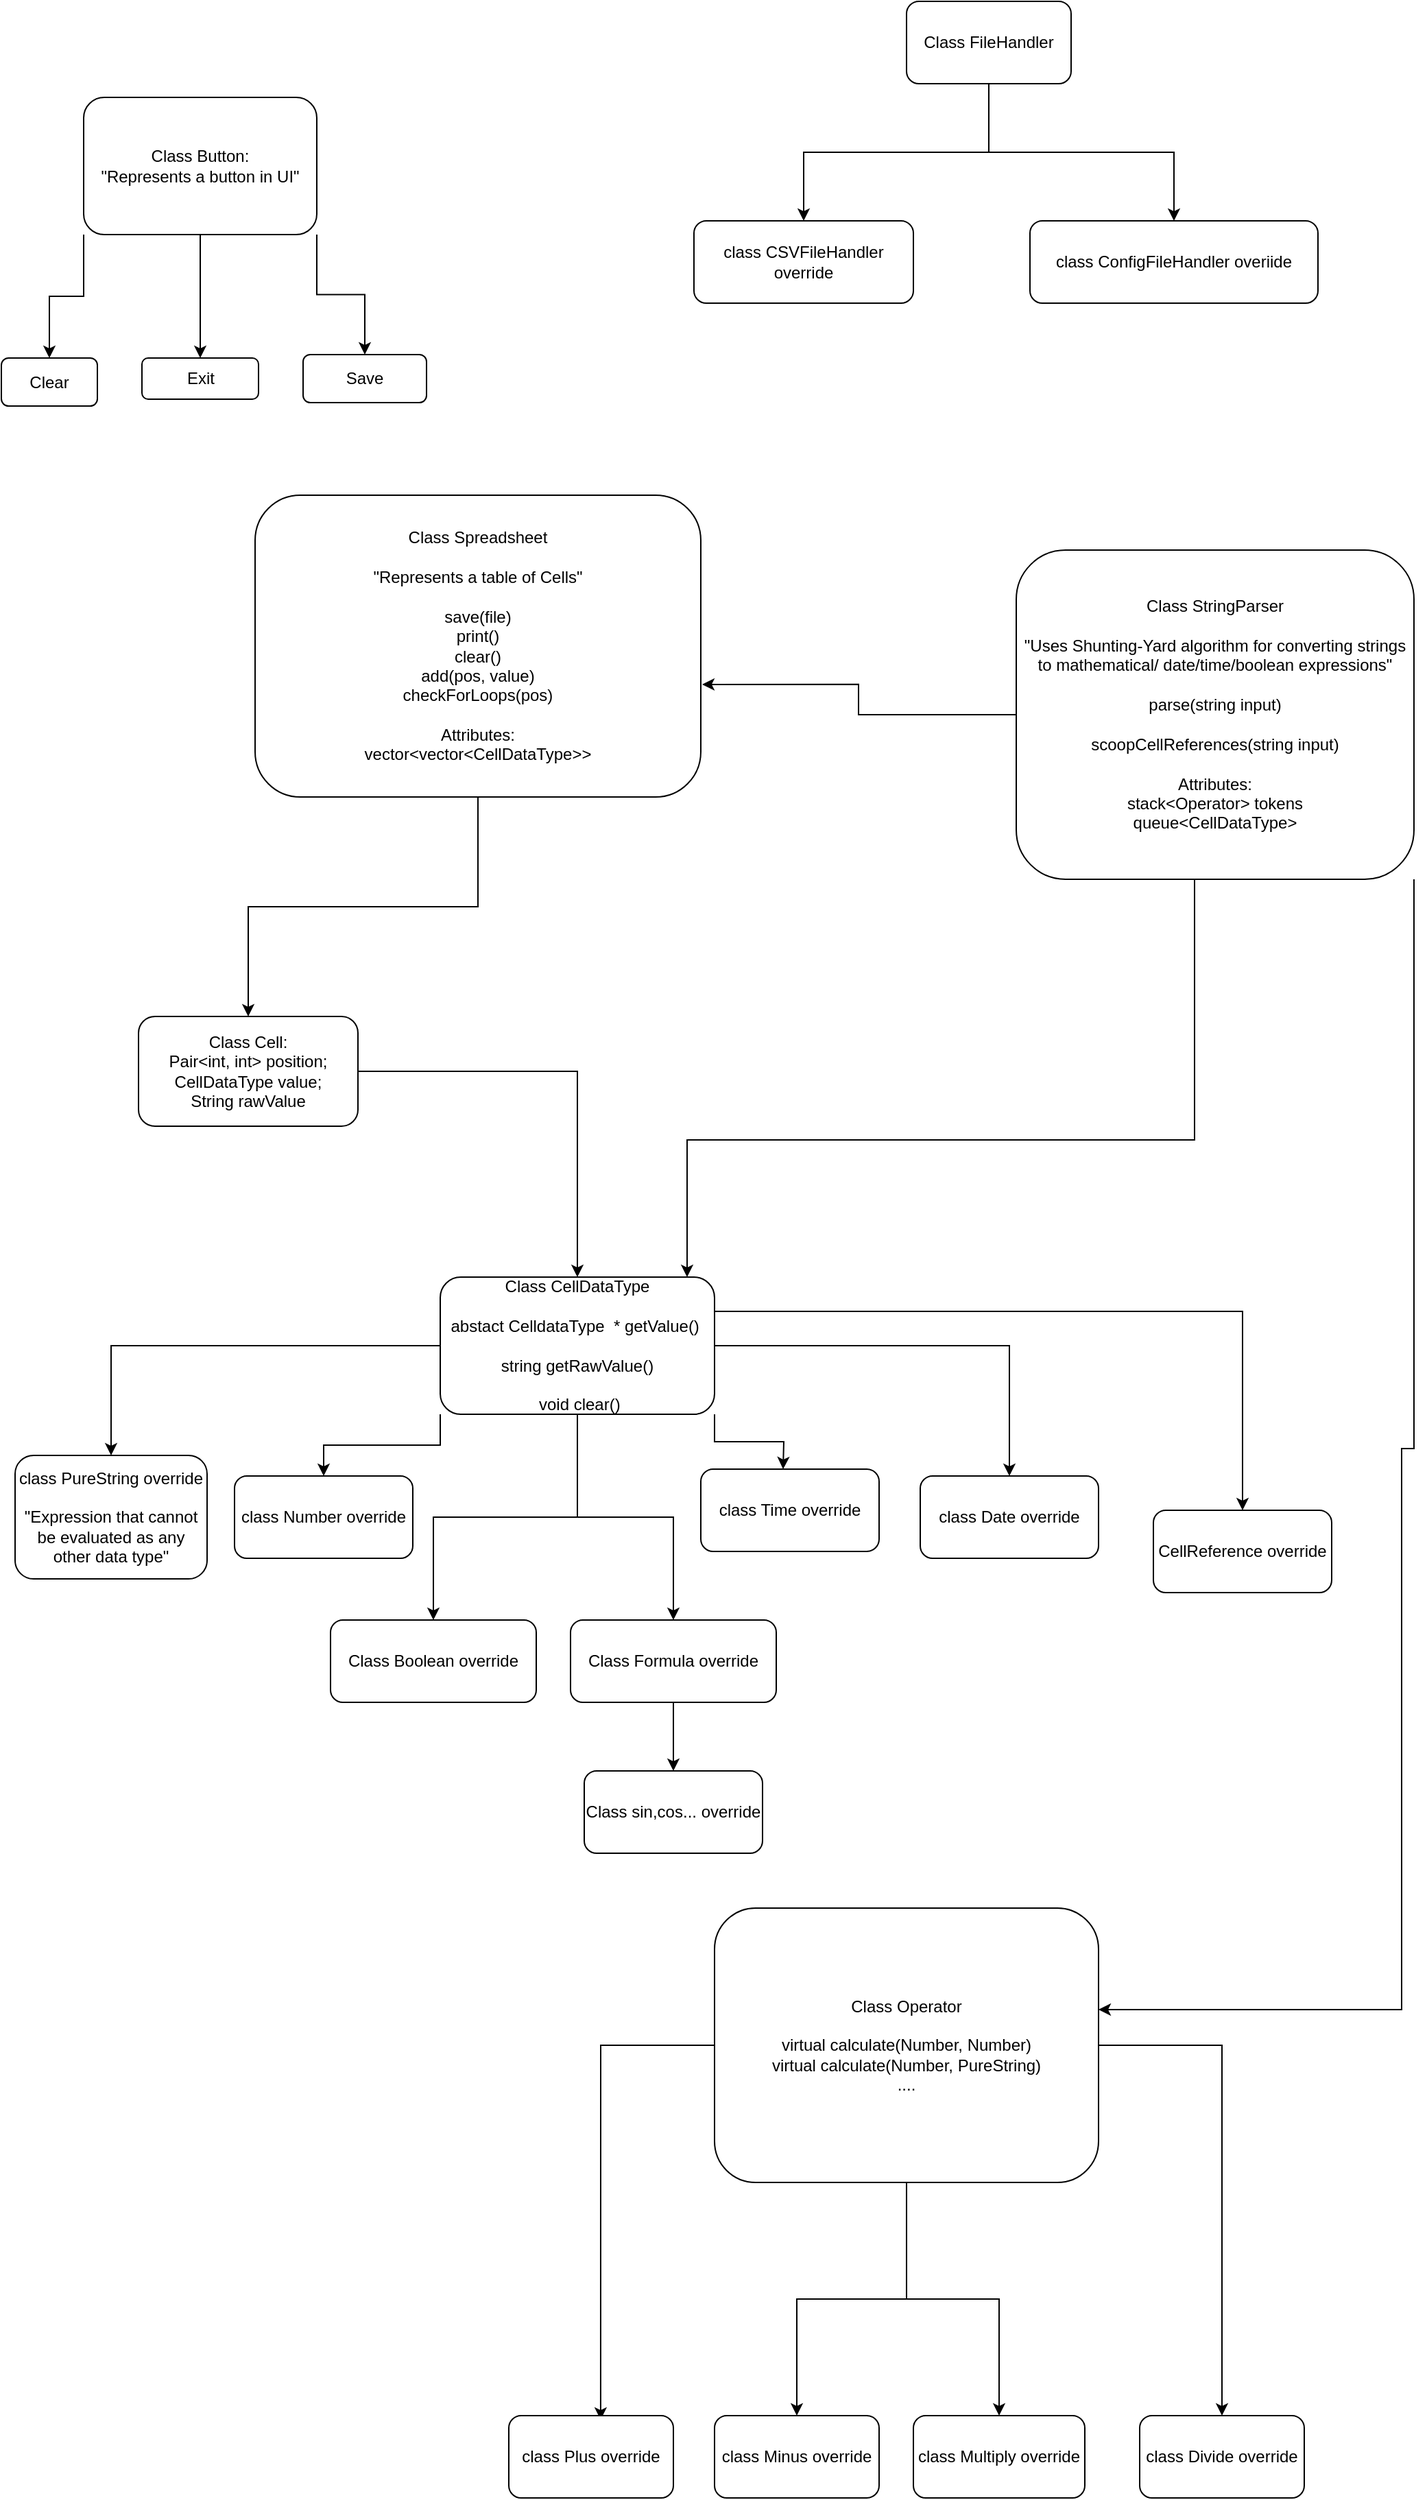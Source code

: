 <mxfile version="21.2.9" type="device" pages="2">
  <diagram id="R2lEEEUBdFMjLlhIrx00" name="Page-1">
    <mxGraphModel dx="1320" dy="779" grid="1" gridSize="10" guides="1" tooltips="1" connect="1" arrows="1" fold="1" page="1" pageScale="1" pageWidth="1100" pageHeight="850" math="0" shadow="0" extFonts="Permanent Marker^https://fonts.googleapis.com/css?family=Permanent+Marker">
      <root>
        <mxCell id="0" />
        <mxCell id="1" parent="0" />
        <mxCell id="J_76UupeG6wCFxkrGrsA-7" style="edgeStyle=orthogonalEdgeStyle;rounded=0;orthogonalLoop=1;jettySize=auto;html=1;entryX=1.003;entryY=0.627;entryDx=0;entryDy=0;entryPerimeter=0;" edge="1" parent="1" source="WEN4GhjOL043aAa4Vbo3-2" target="I5R2w2ZqIjQvtkFh19IB-11">
          <mxGeometry relative="1" as="geometry" />
        </mxCell>
        <mxCell id="J_76UupeG6wCFxkrGrsA-9" style="edgeStyle=orthogonalEdgeStyle;rounded=0;orthogonalLoop=1;jettySize=auto;html=1;" edge="1" parent="1" source="WEN4GhjOL043aAa4Vbo3-2" target="WEN4GhjOL043aAa4Vbo3-5">
          <mxGeometry relative="1" as="geometry">
            <Array as="points">
              <mxPoint x="890" y="850" />
              <mxPoint x="520" y="850" />
            </Array>
          </mxGeometry>
        </mxCell>
        <mxCell id="J_76UupeG6wCFxkrGrsA-19" style="edgeStyle=orthogonalEdgeStyle;rounded=0;orthogonalLoop=1;jettySize=auto;html=1;exitX=1;exitY=1;exitDx=0;exitDy=0;entryX=1;entryY=0.37;entryDx=0;entryDy=0;entryPerimeter=0;" edge="1" parent="1" source="WEN4GhjOL043aAa4Vbo3-2" target="J_76UupeG6wCFxkrGrsA-10">
          <mxGeometry relative="1" as="geometry">
            <mxPoint x="1040" y="1490" as="targetPoint" />
            <Array as="points">
              <mxPoint x="1050" y="1075" />
              <mxPoint x="1041" y="1075" />
              <mxPoint x="1041" y="1484" />
            </Array>
          </mxGeometry>
        </mxCell>
        <mxCell id="WEN4GhjOL043aAa4Vbo3-2" value="Class StringParser&lt;br&gt;&lt;br&gt;&quot;Uses&amp;nbsp;Shunting-Yard algorithm for converting strings to mathematical/ date/time/boolean expressions&quot;&lt;br&gt;&lt;br&gt;parse(string input)&lt;br&gt;&lt;br&gt;scoopCellReferences(string input)&lt;br&gt;&lt;br&gt;Attributes:&lt;br&gt;stack&amp;lt;Operator&amp;gt; tokens&lt;br&gt;queue&amp;lt;CellDataType&amp;gt;&lt;br&gt;" style="rounded=1;whiteSpace=wrap;html=1;" parent="1" vertex="1">
          <mxGeometry x="760" y="420" width="290" height="240" as="geometry" />
        </mxCell>
        <mxCell id="I5R2w2ZqIjQvtkFh19IB-2" style="edgeStyle=orthogonalEdgeStyle;rounded=0;orthogonalLoop=1;jettySize=auto;html=1;entryX=0.5;entryY=0;entryDx=0;entryDy=0;" parent="1" source="WEN4GhjOL043aAa4Vbo3-5" target="WEN4GhjOL043aAa4Vbo3-6" edge="1">
          <mxGeometry relative="1" as="geometry" />
        </mxCell>
        <mxCell id="I5R2w2ZqIjQvtkFh19IB-3" style="edgeStyle=orthogonalEdgeStyle;rounded=0;orthogonalLoop=1;jettySize=auto;html=1;exitX=0;exitY=1;exitDx=0;exitDy=0;entryX=0.5;entryY=0;entryDx=0;entryDy=0;" parent="1" source="WEN4GhjOL043aAa4Vbo3-5" target="WEN4GhjOL043aAa4Vbo3-8" edge="1">
          <mxGeometry relative="1" as="geometry" />
        </mxCell>
        <mxCell id="I5R2w2ZqIjQvtkFh19IB-4" style="edgeStyle=orthogonalEdgeStyle;rounded=0;orthogonalLoop=1;jettySize=auto;html=1;entryX=0.5;entryY=0;entryDx=0;entryDy=0;" parent="1" source="WEN4GhjOL043aAa4Vbo3-5" target="WEN4GhjOL043aAa4Vbo3-15" edge="1">
          <mxGeometry relative="1" as="geometry" />
        </mxCell>
        <mxCell id="I5R2w2ZqIjQvtkFh19IB-5" style="edgeStyle=orthogonalEdgeStyle;rounded=0;orthogonalLoop=1;jettySize=auto;html=1;exitX=1;exitY=1;exitDx=0;exitDy=0;" parent="1" source="WEN4GhjOL043aAa4Vbo3-5" edge="1">
          <mxGeometry relative="1" as="geometry">
            <mxPoint x="590" y="1090" as="targetPoint" />
          </mxGeometry>
        </mxCell>
        <mxCell id="I5R2w2ZqIjQvtkFh19IB-6" style="edgeStyle=orthogonalEdgeStyle;rounded=0;orthogonalLoop=1;jettySize=auto;html=1;exitX=1;exitY=0.5;exitDx=0;exitDy=0;" parent="1" source="WEN4GhjOL043aAa4Vbo3-5" target="WEN4GhjOL043aAa4Vbo3-10" edge="1">
          <mxGeometry relative="1" as="geometry" />
        </mxCell>
        <mxCell id="I5R2w2ZqIjQvtkFh19IB-8" style="edgeStyle=orthogonalEdgeStyle;rounded=0;orthogonalLoop=1;jettySize=auto;html=1;" parent="1" source="WEN4GhjOL043aAa4Vbo3-5" target="I5R2w2ZqIjQvtkFh19IB-7" edge="1">
          <mxGeometry relative="1" as="geometry" />
        </mxCell>
        <mxCell id="J_76UupeG6wCFxkrGrsA-1" style="edgeStyle=orthogonalEdgeStyle;rounded=0;orthogonalLoop=1;jettySize=auto;html=1;exitX=1;exitY=0.25;exitDx=0;exitDy=0;" edge="1" parent="1" source="WEN4GhjOL043aAa4Vbo3-5" target="J_76UupeG6wCFxkrGrsA-2">
          <mxGeometry relative="1" as="geometry">
            <mxPoint x="920" y="1150" as="targetPoint" />
          </mxGeometry>
        </mxCell>
        <mxCell id="WEN4GhjOL043aAa4Vbo3-5" value="Class CellDataType&lt;br&gt;&lt;br&gt;abstact CelldataType&amp;nbsp; * getValue()&amp;nbsp;&lt;br&gt;&lt;br&gt;string getRawValue()&lt;br&gt;&lt;br&gt;&lt;span style=&quot;white-space: pre;&quot;&gt; &lt;/span&gt;void clear()" style="rounded=1;whiteSpace=wrap;html=1;" parent="1" vertex="1">
          <mxGeometry x="340" y="950" width="200" height="100" as="geometry" />
        </mxCell>
        <mxCell id="WEN4GhjOL043aAa4Vbo3-6" value="class PureString override&lt;br&gt;&lt;br&gt;&quot;Expression that cannot be evaluated as any other data type&quot;" style="rounded=1;whiteSpace=wrap;html=1;" parent="1" vertex="1">
          <mxGeometry x="30" y="1080" width="140" height="90" as="geometry" />
        </mxCell>
        <mxCell id="WEN4GhjOL043aAa4Vbo3-8" value="class Number override" style="rounded=1;whiteSpace=wrap;html=1;" parent="1" vertex="1">
          <mxGeometry x="190" y="1095" width="130" height="60" as="geometry" />
        </mxCell>
        <mxCell id="WEN4GhjOL043aAa4Vbo3-10" value="class Date override" style="rounded=1;whiteSpace=wrap;html=1;" parent="1" vertex="1">
          <mxGeometry x="690" y="1095" width="130" height="60" as="geometry" />
        </mxCell>
        <mxCell id="WEN4GhjOL043aAa4Vbo3-12" value="class Time override" style="rounded=1;whiteSpace=wrap;html=1;" parent="1" vertex="1">
          <mxGeometry x="530" y="1090" width="130" height="60" as="geometry" />
        </mxCell>
        <mxCell id="WEN4GhjOL043aAa4Vbo3-15" value="Class Boolean override" style="rounded=1;whiteSpace=wrap;html=1;" parent="1" vertex="1">
          <mxGeometry x="260" y="1200" width="150" height="60" as="geometry" />
        </mxCell>
        <mxCell id="I5R2w2ZqIjQvtkFh19IB-9" style="edgeStyle=orthogonalEdgeStyle;rounded=0;orthogonalLoop=1;jettySize=auto;html=1;" parent="1" source="I5R2w2ZqIjQvtkFh19IB-7" target="I5R2w2ZqIjQvtkFh19IB-10" edge="1">
          <mxGeometry relative="1" as="geometry">
            <mxPoint x="510" y="1330" as="targetPoint" />
          </mxGeometry>
        </mxCell>
        <mxCell id="I5R2w2ZqIjQvtkFh19IB-7" value="Class Formula override" style="rounded=1;whiteSpace=wrap;html=1;" parent="1" vertex="1">
          <mxGeometry x="435" y="1200" width="150" height="60" as="geometry" />
        </mxCell>
        <mxCell id="I5R2w2ZqIjQvtkFh19IB-10" value="Class sin,cos... override" style="rounded=1;whiteSpace=wrap;html=1;" parent="1" vertex="1">
          <mxGeometry x="445" y="1310" width="130" height="60" as="geometry" />
        </mxCell>
        <mxCell id="J_76UupeG6wCFxkrGrsA-6" style="edgeStyle=orthogonalEdgeStyle;rounded=0;orthogonalLoop=1;jettySize=auto;html=1;entryX=0.5;entryY=0;entryDx=0;entryDy=0;" edge="1" parent="1" source="I5R2w2ZqIjQvtkFh19IB-11" target="sn9tBogoGAwXLFoN6Kv8-8">
          <mxGeometry relative="1" as="geometry" />
        </mxCell>
        <mxCell id="I5R2w2ZqIjQvtkFh19IB-11" value="Class Spreadsheet&lt;br&gt;&lt;br&gt;&quot;Represents a table of Cells&quot;&lt;br&gt;&lt;br&gt;save(file)&lt;br&gt;print()&lt;br&gt;clear()&lt;br&gt;add(pos, value)&lt;br&gt;checkForLoops(pos)&lt;br&gt;&lt;br&gt;Attributes:&lt;br&gt;vector&amp;lt;vector&amp;lt;CellDataType&amp;gt;&amp;gt;" style="rounded=1;whiteSpace=wrap;html=1;" parent="1" vertex="1">
          <mxGeometry x="205" y="380" width="325" height="220" as="geometry" />
        </mxCell>
        <mxCell id="sn9tBogoGAwXLFoN6Kv8-2" style="edgeStyle=orthogonalEdgeStyle;rounded=0;orthogonalLoop=1;jettySize=auto;html=1;" parent="1" source="sn9tBogoGAwXLFoN6Kv8-1" target="sn9tBogoGAwXLFoN6Kv8-3" edge="1">
          <mxGeometry relative="1" as="geometry">
            <mxPoint x="165" y="280" as="targetPoint" />
          </mxGeometry>
        </mxCell>
        <mxCell id="sn9tBogoGAwXLFoN6Kv8-5" style="edgeStyle=orthogonalEdgeStyle;rounded=0;orthogonalLoop=1;jettySize=auto;html=1;exitX=1;exitY=1;exitDx=0;exitDy=0;" parent="1" source="sn9tBogoGAwXLFoN6Kv8-1" target="sn9tBogoGAwXLFoN6Kv8-4" edge="1">
          <mxGeometry relative="1" as="geometry" />
        </mxCell>
        <mxCell id="sn9tBogoGAwXLFoN6Kv8-7" style="edgeStyle=orthogonalEdgeStyle;rounded=0;orthogonalLoop=1;jettySize=auto;html=1;exitX=0;exitY=1;exitDx=0;exitDy=0;entryX=0.5;entryY=0;entryDx=0;entryDy=0;" parent="1" source="sn9tBogoGAwXLFoN6Kv8-1" target="sn9tBogoGAwXLFoN6Kv8-6" edge="1">
          <mxGeometry relative="1" as="geometry" />
        </mxCell>
        <mxCell id="sn9tBogoGAwXLFoN6Kv8-1" value="Class Button:&lt;br&gt;&quot;Represents a button in UI&quot;" style="rounded=1;whiteSpace=wrap;html=1;" parent="1" vertex="1">
          <mxGeometry x="80" y="90" width="170" height="100" as="geometry" />
        </mxCell>
        <mxCell id="sn9tBogoGAwXLFoN6Kv8-3" value="Exit" style="rounded=1;whiteSpace=wrap;html=1;" parent="1" vertex="1">
          <mxGeometry x="122.5" y="280" width="85" height="30" as="geometry" />
        </mxCell>
        <mxCell id="sn9tBogoGAwXLFoN6Kv8-4" value="Save" style="rounded=1;whiteSpace=wrap;html=1;" parent="1" vertex="1">
          <mxGeometry x="240" y="277.5" width="90" height="35" as="geometry" />
        </mxCell>
        <mxCell id="sn9tBogoGAwXLFoN6Kv8-6" value="Clear" style="rounded=1;whiteSpace=wrap;html=1;" parent="1" vertex="1">
          <mxGeometry x="20" y="280" width="70" height="35" as="geometry" />
        </mxCell>
        <mxCell id="J_76UupeG6wCFxkrGrsA-5" style="edgeStyle=orthogonalEdgeStyle;rounded=0;orthogonalLoop=1;jettySize=auto;html=1;entryX=0.5;entryY=0;entryDx=0;entryDy=0;" edge="1" parent="1" source="sn9tBogoGAwXLFoN6Kv8-8" target="WEN4GhjOL043aAa4Vbo3-5">
          <mxGeometry relative="1" as="geometry" />
        </mxCell>
        <mxCell id="sn9tBogoGAwXLFoN6Kv8-8" value="Class Cell:&lt;br&gt;Pair&amp;lt;int, int&amp;gt; position;&lt;br&gt;CellDataType value;&lt;br&gt;String rawValue" style="rounded=1;whiteSpace=wrap;html=1;" parent="1" vertex="1">
          <mxGeometry x="120" y="760" width="160" height="80" as="geometry" />
        </mxCell>
        <mxCell id="J_76UupeG6wCFxkrGrsA-2" value="CellReference override" style="rounded=1;whiteSpace=wrap;html=1;" vertex="1" parent="1">
          <mxGeometry x="860" y="1120" width="130" height="60" as="geometry" />
        </mxCell>
        <mxCell id="J_76UupeG6wCFxkrGrsA-15" style="edgeStyle=orthogonalEdgeStyle;rounded=0;orthogonalLoop=1;jettySize=auto;html=1;entryX=0.558;entryY=0.05;entryDx=0;entryDy=0;entryPerimeter=0;" edge="1" parent="1" source="J_76UupeG6wCFxkrGrsA-10" target="J_76UupeG6wCFxkrGrsA-11">
          <mxGeometry relative="1" as="geometry" />
        </mxCell>
        <mxCell id="J_76UupeG6wCFxkrGrsA-16" style="edgeStyle=orthogonalEdgeStyle;rounded=0;orthogonalLoop=1;jettySize=auto;html=1;entryX=0.5;entryY=0;entryDx=0;entryDy=0;" edge="1" parent="1" source="J_76UupeG6wCFxkrGrsA-10" target="J_76UupeG6wCFxkrGrsA-12">
          <mxGeometry relative="1" as="geometry" />
        </mxCell>
        <mxCell id="J_76UupeG6wCFxkrGrsA-17" style="edgeStyle=orthogonalEdgeStyle;rounded=0;orthogonalLoop=1;jettySize=auto;html=1;entryX=0.5;entryY=0;entryDx=0;entryDy=0;" edge="1" parent="1" source="J_76UupeG6wCFxkrGrsA-10" target="J_76UupeG6wCFxkrGrsA-13">
          <mxGeometry relative="1" as="geometry" />
        </mxCell>
        <mxCell id="J_76UupeG6wCFxkrGrsA-18" style="edgeStyle=orthogonalEdgeStyle;rounded=0;orthogonalLoop=1;jettySize=auto;html=1;entryX=0.5;entryY=0;entryDx=0;entryDy=0;" edge="1" parent="1" source="J_76UupeG6wCFxkrGrsA-10" target="J_76UupeG6wCFxkrGrsA-14">
          <mxGeometry relative="1" as="geometry" />
        </mxCell>
        <mxCell id="J_76UupeG6wCFxkrGrsA-10" value="Class Operator&lt;br&gt;&lt;br&gt;virtual calculate(Number, Number)&lt;br&gt;virtual calculate(Number, PureString)&lt;br&gt;...." style="rounded=1;whiteSpace=wrap;html=1;" vertex="1" parent="1">
          <mxGeometry x="540" y="1410" width="280" height="200" as="geometry" />
        </mxCell>
        <mxCell id="J_76UupeG6wCFxkrGrsA-11" value="class Plus override" style="rounded=1;whiteSpace=wrap;html=1;" vertex="1" parent="1">
          <mxGeometry x="390" y="1780" width="120" height="60" as="geometry" />
        </mxCell>
        <mxCell id="J_76UupeG6wCFxkrGrsA-12" value="class Minus override" style="rounded=1;whiteSpace=wrap;html=1;" vertex="1" parent="1">
          <mxGeometry x="540" y="1780" width="120" height="60" as="geometry" />
        </mxCell>
        <mxCell id="J_76UupeG6wCFxkrGrsA-13" value="class Multiply override" style="rounded=1;whiteSpace=wrap;html=1;" vertex="1" parent="1">
          <mxGeometry x="685" y="1780" width="125" height="60" as="geometry" />
        </mxCell>
        <mxCell id="J_76UupeG6wCFxkrGrsA-14" value="class Divide override" style="rounded=1;whiteSpace=wrap;html=1;" vertex="1" parent="1">
          <mxGeometry x="850" y="1780" width="120" height="60" as="geometry" />
        </mxCell>
        <mxCell id="J_76UupeG6wCFxkrGrsA-23" style="edgeStyle=orthogonalEdgeStyle;rounded=0;orthogonalLoop=1;jettySize=auto;html=1;" edge="1" parent="1" source="J_76UupeG6wCFxkrGrsA-20" target="J_76UupeG6wCFxkrGrsA-21">
          <mxGeometry relative="1" as="geometry" />
        </mxCell>
        <mxCell id="J_76UupeG6wCFxkrGrsA-24" style="edgeStyle=orthogonalEdgeStyle;rounded=0;orthogonalLoop=1;jettySize=auto;html=1;entryX=0.5;entryY=0;entryDx=0;entryDy=0;" edge="1" parent="1" source="J_76UupeG6wCFxkrGrsA-20" target="J_76UupeG6wCFxkrGrsA-22">
          <mxGeometry relative="1" as="geometry" />
        </mxCell>
        <mxCell id="J_76UupeG6wCFxkrGrsA-20" value="Class FileHandler" style="rounded=1;whiteSpace=wrap;html=1;" vertex="1" parent="1">
          <mxGeometry x="680" y="20" width="120" height="60" as="geometry" />
        </mxCell>
        <mxCell id="J_76UupeG6wCFxkrGrsA-21" value="class CSVFileHandler override" style="rounded=1;whiteSpace=wrap;html=1;" vertex="1" parent="1">
          <mxGeometry x="525" y="180" width="160" height="60" as="geometry" />
        </mxCell>
        <mxCell id="J_76UupeG6wCFxkrGrsA-22" value="class ConfigFileHandler overiide" style="rounded=1;whiteSpace=wrap;html=1;" vertex="1" parent="1">
          <mxGeometry x="770" y="180" width="210" height="60" as="geometry" />
        </mxCell>
      </root>
    </mxGraphModel>
  </diagram>
  <diagram id="slJyZLaG3actFjNdHa1Z" name="Page-2">
    <mxGraphModel dx="1320" dy="779" grid="1" gridSize="10" guides="1" tooltips="1" connect="1" arrows="1" fold="1" page="1" pageScale="1" pageWidth="850" pageHeight="1100" math="0" shadow="0">
      <root>
        <mxCell id="0" />
        <mxCell id="1" parent="0" />
      </root>
    </mxGraphModel>
  </diagram>
</mxfile>
